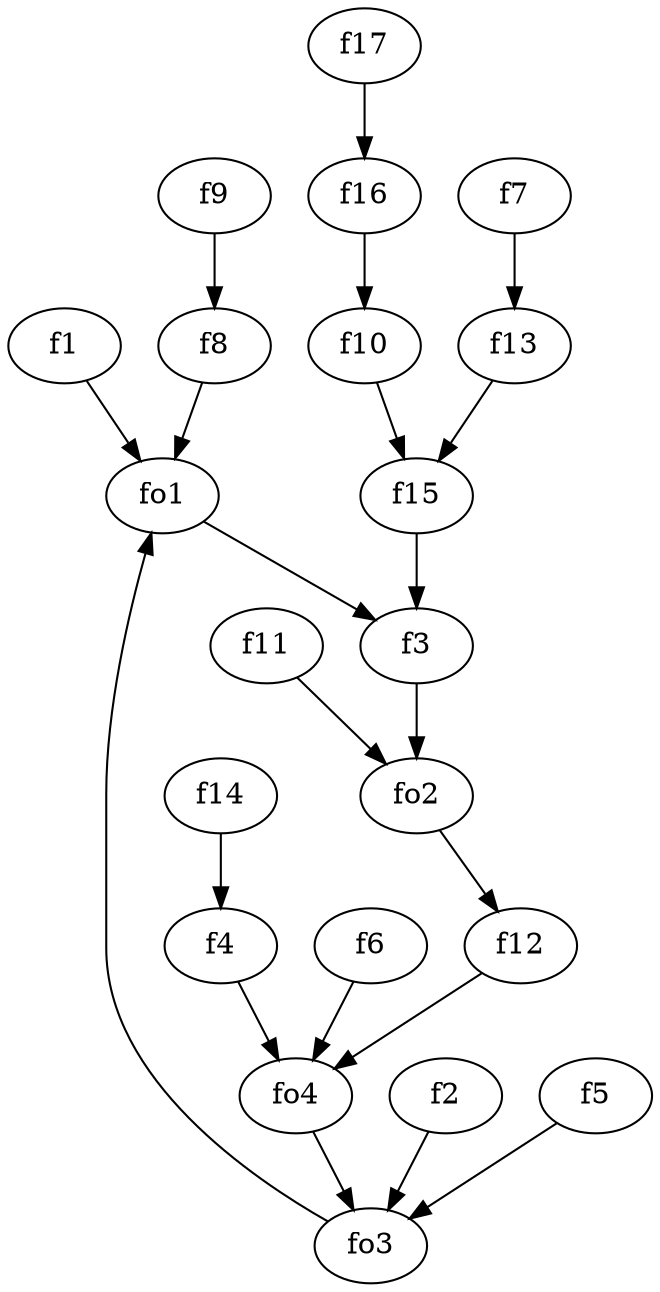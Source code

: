 strict digraph  {
f1;
f2;
f3;
f4;
f5;
f6;
f7;
f8;
f9;
f10;
f11;
f12;
f13;
f14;
f15;
f16;
f17;
fo1;
fo2;
fo3;
fo4;
f1 -> fo1  [weight=2];
f2 -> fo3  [weight=2];
f3 -> fo2  [weight=2];
f4 -> fo4  [weight=2];
f5 -> fo3  [weight=2];
f6 -> fo4  [weight=2];
f7 -> f13  [weight=2];
f8 -> fo1  [weight=2];
f9 -> f8  [weight=2];
f10 -> f15  [weight=2];
f11 -> fo2  [weight=2];
f12 -> fo4  [weight=2];
f13 -> f15  [weight=2];
f14 -> f4  [weight=2];
f15 -> f3  [weight=2];
f16 -> f10  [weight=2];
f17 -> f16  [weight=2];
fo1 -> f3  [weight=2];
fo2 -> f12  [weight=2];
fo3 -> fo1  [weight=2];
fo4 -> fo3  [weight=2];
}
